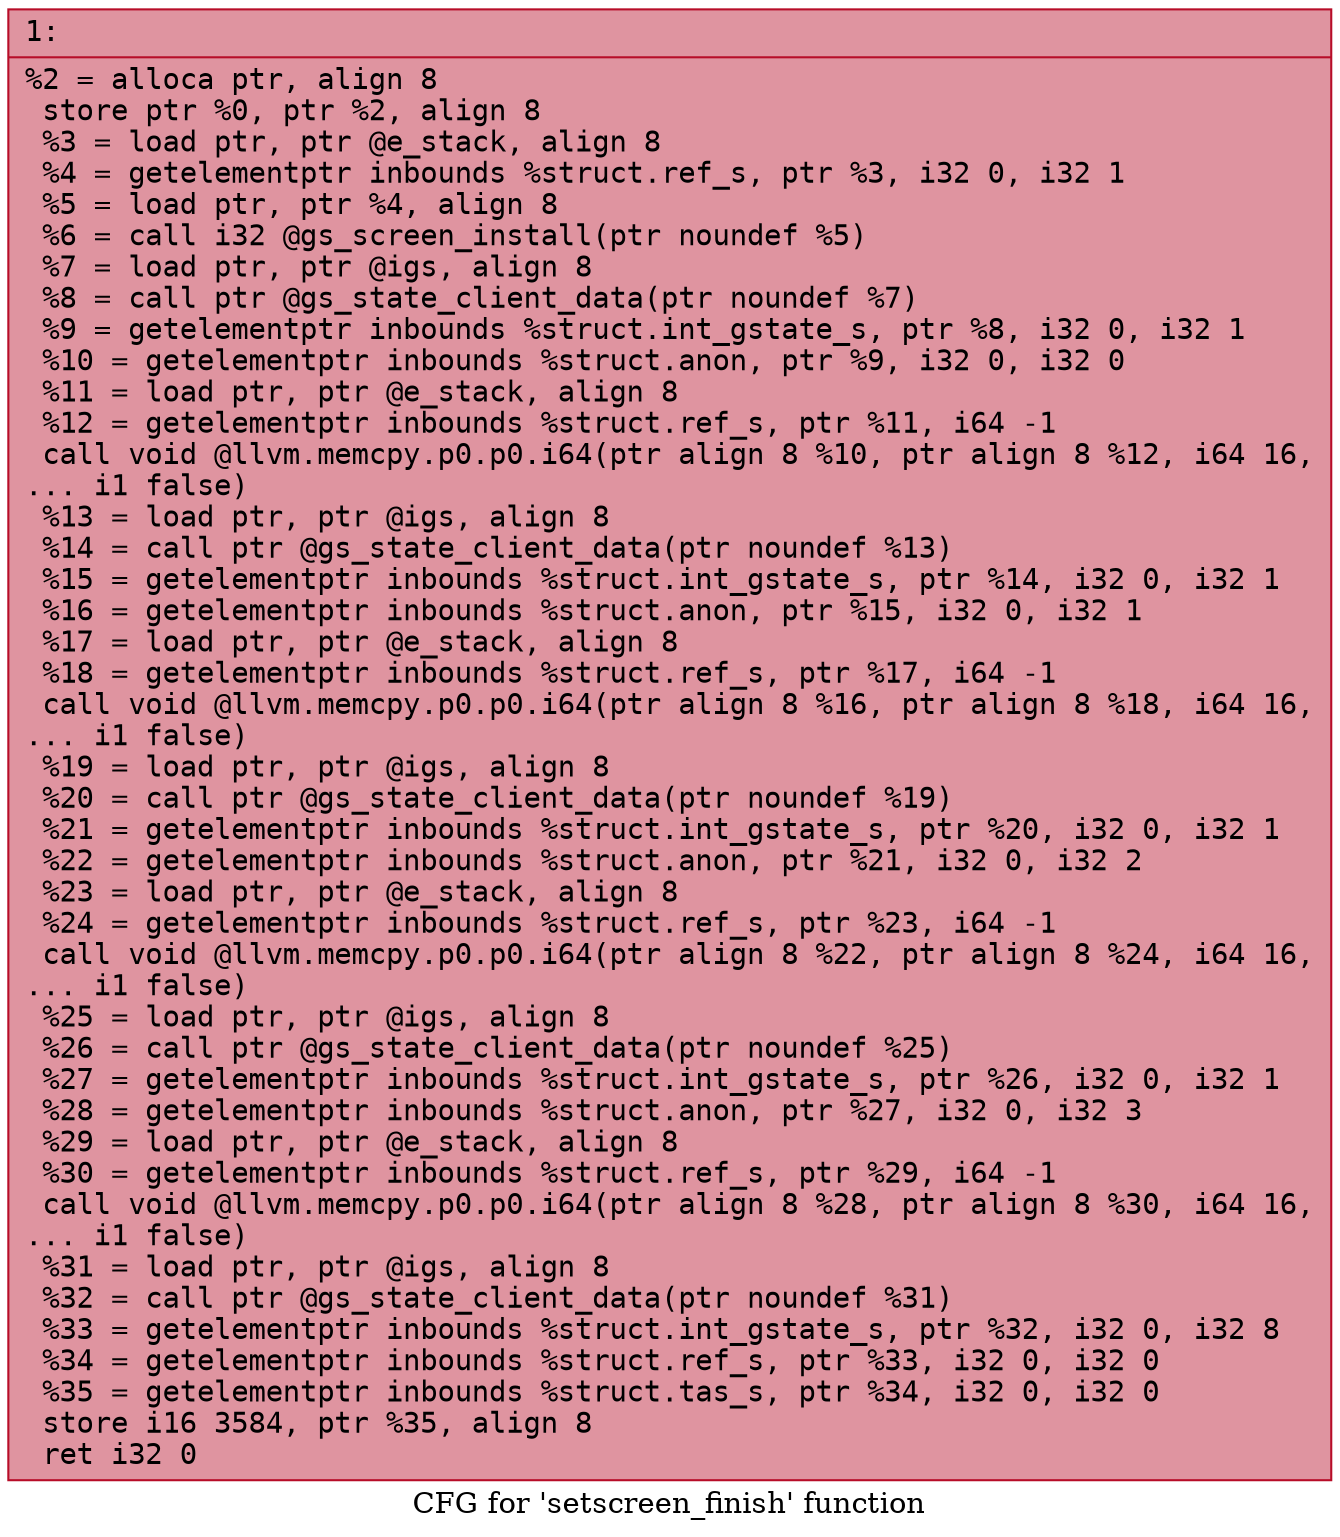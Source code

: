 digraph "CFG for 'setscreen_finish' function" {
	label="CFG for 'setscreen_finish' function";

	Node0x6000033b6760 [shape=record,color="#b70d28ff", style=filled, fillcolor="#b70d2870" fontname="Courier",label="{1:\l|  %2 = alloca ptr, align 8\l  store ptr %0, ptr %2, align 8\l  %3 = load ptr, ptr @e_stack, align 8\l  %4 = getelementptr inbounds %struct.ref_s, ptr %3, i32 0, i32 1\l  %5 = load ptr, ptr %4, align 8\l  %6 = call i32 @gs_screen_install(ptr noundef %5)\l  %7 = load ptr, ptr @igs, align 8\l  %8 = call ptr @gs_state_client_data(ptr noundef %7)\l  %9 = getelementptr inbounds %struct.int_gstate_s, ptr %8, i32 0, i32 1\l  %10 = getelementptr inbounds %struct.anon, ptr %9, i32 0, i32 0\l  %11 = load ptr, ptr @e_stack, align 8\l  %12 = getelementptr inbounds %struct.ref_s, ptr %11, i64 -1\l  call void @llvm.memcpy.p0.p0.i64(ptr align 8 %10, ptr align 8 %12, i64 16,\l... i1 false)\l  %13 = load ptr, ptr @igs, align 8\l  %14 = call ptr @gs_state_client_data(ptr noundef %13)\l  %15 = getelementptr inbounds %struct.int_gstate_s, ptr %14, i32 0, i32 1\l  %16 = getelementptr inbounds %struct.anon, ptr %15, i32 0, i32 1\l  %17 = load ptr, ptr @e_stack, align 8\l  %18 = getelementptr inbounds %struct.ref_s, ptr %17, i64 -1\l  call void @llvm.memcpy.p0.p0.i64(ptr align 8 %16, ptr align 8 %18, i64 16,\l... i1 false)\l  %19 = load ptr, ptr @igs, align 8\l  %20 = call ptr @gs_state_client_data(ptr noundef %19)\l  %21 = getelementptr inbounds %struct.int_gstate_s, ptr %20, i32 0, i32 1\l  %22 = getelementptr inbounds %struct.anon, ptr %21, i32 0, i32 2\l  %23 = load ptr, ptr @e_stack, align 8\l  %24 = getelementptr inbounds %struct.ref_s, ptr %23, i64 -1\l  call void @llvm.memcpy.p0.p0.i64(ptr align 8 %22, ptr align 8 %24, i64 16,\l... i1 false)\l  %25 = load ptr, ptr @igs, align 8\l  %26 = call ptr @gs_state_client_data(ptr noundef %25)\l  %27 = getelementptr inbounds %struct.int_gstate_s, ptr %26, i32 0, i32 1\l  %28 = getelementptr inbounds %struct.anon, ptr %27, i32 0, i32 3\l  %29 = load ptr, ptr @e_stack, align 8\l  %30 = getelementptr inbounds %struct.ref_s, ptr %29, i64 -1\l  call void @llvm.memcpy.p0.p0.i64(ptr align 8 %28, ptr align 8 %30, i64 16,\l... i1 false)\l  %31 = load ptr, ptr @igs, align 8\l  %32 = call ptr @gs_state_client_data(ptr noundef %31)\l  %33 = getelementptr inbounds %struct.int_gstate_s, ptr %32, i32 0, i32 8\l  %34 = getelementptr inbounds %struct.ref_s, ptr %33, i32 0, i32 0\l  %35 = getelementptr inbounds %struct.tas_s, ptr %34, i32 0, i32 0\l  store i16 3584, ptr %35, align 8\l  ret i32 0\l}"];
}

